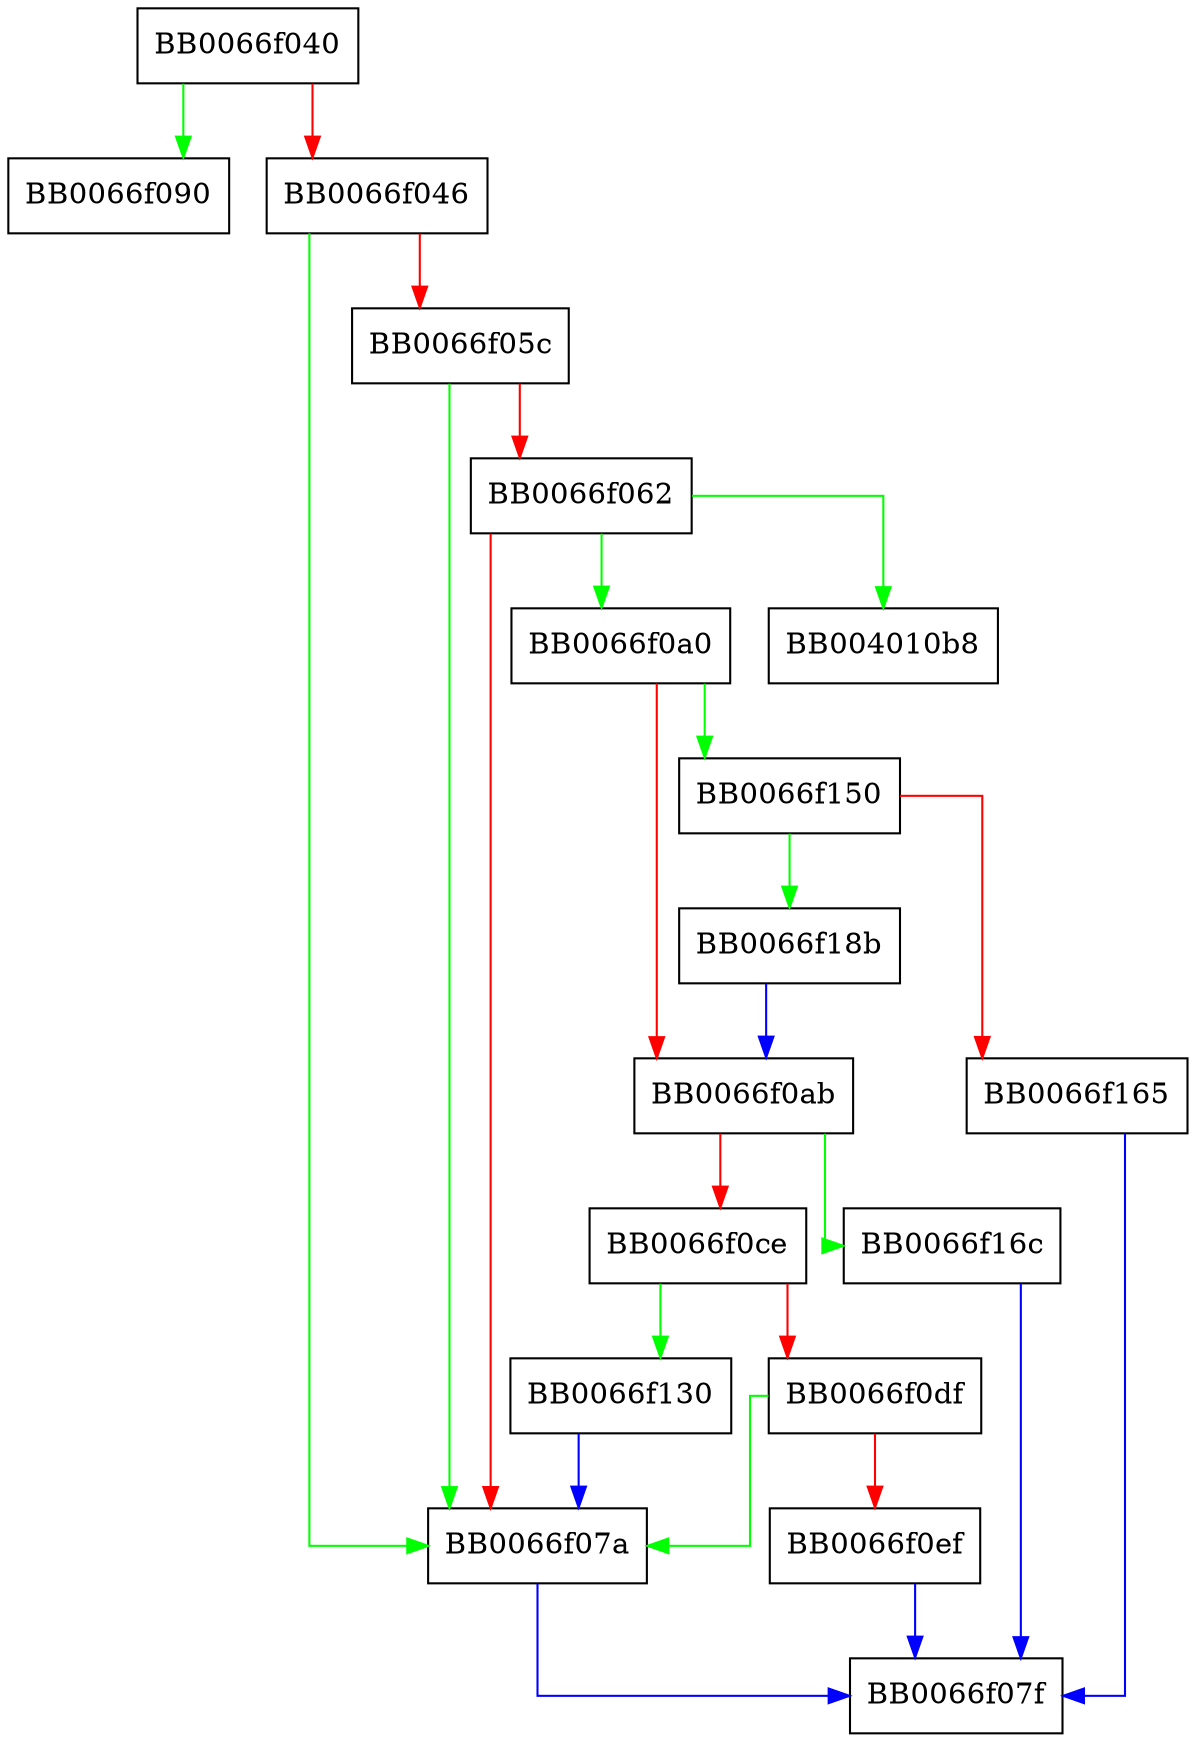 digraph append_ia5 {
  node [shape="box"];
  graph [splines=ortho];
  BB0066f040 -> BB0066f090 [color="green"];
  BB0066f040 -> BB0066f046 [color="red"];
  BB0066f046 -> BB0066f07a [color="green"];
  BB0066f046 -> BB0066f05c [color="red"];
  BB0066f05c -> BB0066f07a [color="green"];
  BB0066f05c -> BB0066f062 [color="red"];
  BB0066f062 -> BB004010b8 [color="green"];
  BB0066f062 -> BB0066f0a0 [color="green"];
  BB0066f062 -> BB0066f07a [color="red"];
  BB0066f07a -> BB0066f07f [color="blue"];
  BB0066f0a0 -> BB0066f150 [color="green"];
  BB0066f0a0 -> BB0066f0ab [color="red"];
  BB0066f0ab -> BB0066f16c [color="green"];
  BB0066f0ab -> BB0066f0ce [color="red"];
  BB0066f0ce -> BB0066f130 [color="green"];
  BB0066f0ce -> BB0066f0df [color="red"];
  BB0066f0df -> BB0066f07a [color="green"];
  BB0066f0df -> BB0066f0ef [color="red"];
  BB0066f0ef -> BB0066f07f [color="blue"];
  BB0066f130 -> BB0066f07a [color="blue"];
  BB0066f150 -> BB0066f18b [color="green"];
  BB0066f150 -> BB0066f165 [color="red"];
  BB0066f165 -> BB0066f07f [color="blue"];
  BB0066f16c -> BB0066f07f [color="blue"];
  BB0066f18b -> BB0066f0ab [color="blue"];
}